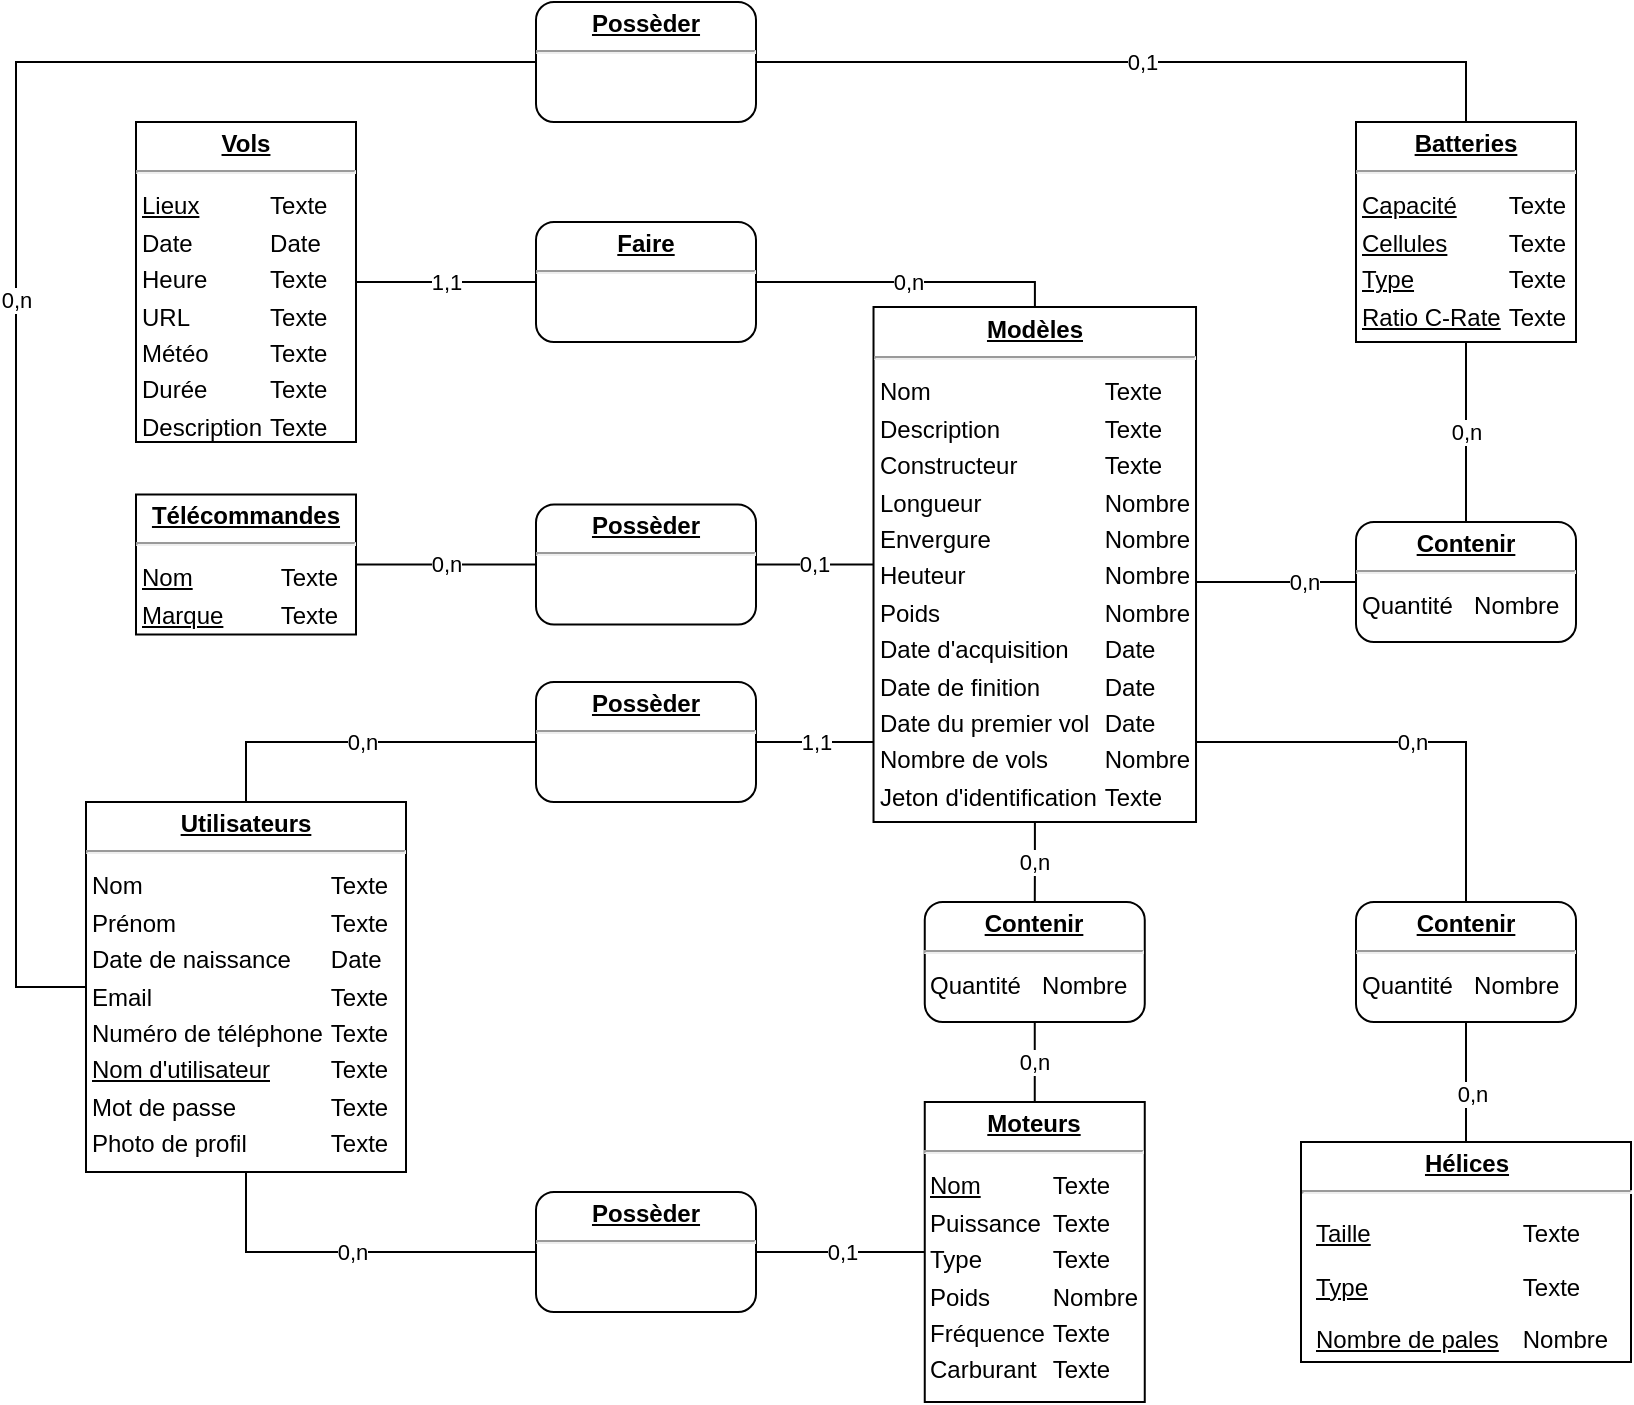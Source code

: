 <mxfile version="21.2.8" type="device">
  <diagram name="Page-1" id="a7904f86-f2b4-8e86-fa97-74104820619b">
    <mxGraphModel dx="1416" dy="818" grid="1" gridSize="10" guides="1" tooltips="1" connect="1" arrows="1" fold="1" page="1" pageScale="1" pageWidth="1100" pageHeight="850" background="none" math="0" shadow="0">
      <root>
        <mxCell id="0" />
        <mxCell id="1" parent="0" />
        <mxCell id="5A6ZggQV1eEJ9xlXQGI3-3" value="1,1" style="edgeStyle=orthogonalEdgeStyle;rounded=0;orthogonalLoop=1;jettySize=auto;html=1;endArrow=none;endFill=0;startArrow=none;" parent="1" source="axMTGC1HUKRHJ2ky_qsz-4" target="XpSMgFAJoRa7n-W6bPn0-5" edge="1">
          <mxGeometry relative="1" as="geometry">
            <mxPoint x="490" y="382.5" as="targetPoint" />
            <Array as="points">
              <mxPoint x="560" y="500" />
            </Array>
          </mxGeometry>
        </mxCell>
        <mxCell id="NibvBx3HhtqYWF9xuC3B-3" value="0,n" style="edgeStyle=orthogonalEdgeStyle;rounded=0;orthogonalLoop=1;jettySize=auto;html=1;endArrow=none;endFill=0;" parent="1" source="24794b860abc3c2d-1" target="NibvBx3HhtqYWF9xuC3B-1" edge="1">
          <mxGeometry relative="1" as="geometry">
            <Array as="points">
              <mxPoint x="60" y="633" />
              <mxPoint x="60" y="170" />
            </Array>
          </mxGeometry>
        </mxCell>
        <mxCell id="24794b860abc3c2d-1" value="&lt;p style=&quot;margin: 0px ; margin-top: 4px ; text-align: center ; text-decoration: underline&quot;&gt;&lt;b&gt;Utilisateurs&lt;/b&gt;&lt;/p&gt;&lt;hr&gt;&lt;p style=&quot;border-color: var(--border-color); margin: 0px 0px 0px 8px;&quot;&gt;&lt;/p&gt;&lt;table align=&quot;left&quot;&gt;&lt;tbody&gt;&lt;tr&gt;&lt;td&gt;Nom&lt;/td&gt;&lt;td&gt;Texte&lt;/td&gt;&lt;/tr&gt;&lt;tr&gt;&lt;td&gt;Prénom&lt;/td&gt;&lt;td&gt;Texte&lt;/td&gt;&lt;/tr&gt;&lt;tr&gt;&lt;td&gt;Date de naissance&lt;/td&gt;&lt;td&gt;Date&lt;/td&gt;&lt;/tr&gt;&lt;tr&gt;&lt;td&gt;Email&lt;/td&gt;&lt;td&gt;Texte&lt;/td&gt;&lt;/tr&gt;&lt;tr&gt;&lt;td&gt;Numéro de téléphone&lt;/td&gt;&lt;td&gt;Texte&lt;/td&gt;&lt;/tr&gt;&lt;tr&gt;&lt;td&gt;&lt;u&gt;Nom d&#39;utilisateur&lt;/u&gt;&lt;/td&gt;&lt;td&gt;Texte&lt;/td&gt;&lt;/tr&gt;&lt;tr&gt;&lt;td&gt;Mot de passe&lt;/td&gt;&lt;td&gt;Texte&lt;/td&gt;&lt;/tr&gt;&lt;tr&gt;&lt;td&gt;Photo de profil&lt;/td&gt;&lt;td&gt;Texte&lt;/td&gt;&lt;/tr&gt;&lt;/tbody&gt;&lt;/table&gt;&lt;p&gt;&lt;/p&gt;&lt;table&gt;&lt;tbody&gt;&lt;/tbody&gt;&lt;/table&gt;" style="verticalAlign=top;align=left;overflow=fill;fontSize=12;fontFamily=Helvetica;html=1;rounded=0;shadow=0;comic=0;labelBackgroundColor=none;strokeWidth=1" parent="1" vertex="1">
          <mxGeometry x="95" y="540" width="160" height="185" as="geometry" />
        </mxCell>
        <mxCell id="5A6ZggQV1eEJ9xlXQGI3-8" value="0,n" style="edgeStyle=orthogonalEdgeStyle;rounded=0;orthogonalLoop=1;jettySize=auto;html=1;endArrow=none;endFill=0;startArrow=none;" parent="1" source="axMTGC1HUKRHJ2ky_qsz-1" target="XpSMgFAJoRa7n-W6bPn0-8" edge="1">
          <mxGeometry relative="1" as="geometry">
            <mxPoint x="575" y="185" as="sourcePoint" />
            <mxPoint x="575" y="90" as="targetPoint" />
          </mxGeometry>
        </mxCell>
        <mxCell id="XpSMgFAJoRa7n-W6bPn0-5" value="&lt;p style=&quot;margin: 0px ; margin-top: 4px ; text-align: center ; text-decoration: underline&quot;&gt;&lt;b&gt;Modèles&lt;/b&gt;&lt;/p&gt;&lt;hr&gt;&lt;p style=&quot;border-color: var(--border-color); margin: 0px 0px 0px 8px;&quot;&gt;&lt;/p&gt;&lt;table align=&quot;left&quot;&gt;&lt;tbody&gt;&lt;tr&gt;&lt;td&gt;Nom&lt;/td&gt;&lt;td&gt;Texte&lt;/td&gt;&lt;/tr&gt;&lt;tr&gt;&lt;td&gt;Description&lt;/td&gt;&lt;td&gt;Texte&lt;/td&gt;&lt;/tr&gt;&lt;tr&gt;&lt;td&gt;Constructeur&lt;/td&gt;&lt;td&gt;Texte&lt;/td&gt;&lt;/tr&gt;&lt;tr&gt;&lt;td&gt;Longueur&lt;/td&gt;&lt;td&gt;Nombre&lt;/td&gt;&lt;/tr&gt;&lt;tr&gt;&lt;td&gt;Envergure&lt;/td&gt;&lt;td&gt;Nombre&lt;/td&gt;&lt;/tr&gt;&lt;tr&gt;&lt;td&gt;Heuteur&lt;/td&gt;&lt;td&gt;Nombre&lt;/td&gt;&lt;/tr&gt;&lt;tr&gt;&lt;td&gt;Poids&lt;/td&gt;&lt;td&gt;Nombre&lt;br&gt;&lt;/td&gt;&lt;/tr&gt;&lt;tr&gt;&lt;td&gt;Date d&#39;acquisition&lt;/td&gt;&lt;td&gt;Date&lt;/td&gt;&lt;/tr&gt;&lt;tr&gt;&lt;td&gt;Date de finition&lt;/td&gt;&lt;td&gt;Date&lt;/td&gt;&lt;/tr&gt;&lt;tr&gt;&lt;td&gt;Date du premier vol&lt;/td&gt;&lt;td&gt;Date&lt;/td&gt;&lt;/tr&gt;&lt;tr&gt;&lt;td&gt;Nombre de vols&lt;/td&gt;&lt;td&gt;Nombre&lt;/td&gt;&lt;/tr&gt;&lt;tr&gt;&lt;td&gt;Jeton d&#39;identification&lt;/td&gt;&lt;td&gt;Texte&lt;/td&gt;&lt;/tr&gt;&lt;/tbody&gt;&lt;/table&gt;&lt;p&gt;&lt;/p&gt;&lt;table&gt;&lt;tbody&gt;&lt;/tbody&gt;&lt;/table&gt;" style="verticalAlign=top;align=left;overflow=fill;fontSize=12;fontFamily=Helvetica;html=1;rounded=0;shadow=0;comic=0;labelBackgroundColor=none;strokeWidth=1" parent="1" vertex="1">
          <mxGeometry x="488.76" y="292.5" width="161.25" height="257.5" as="geometry" />
        </mxCell>
        <mxCell id="XpSMgFAJoRa7n-W6bPn0-6" value="&lt;p style=&quot;margin: 0px ; margin-top: 4px ; text-align: center ; text-decoration: underline&quot;&gt;&lt;b&gt;Moteurs&lt;/b&gt;&lt;/p&gt;&lt;hr&gt;&lt;p style=&quot;border-color: var(--border-color); margin: 0px 0px 0px 8px;&quot;&gt;&lt;/p&gt;&lt;table align=&quot;left&quot;&gt;&lt;tbody&gt;&lt;tr&gt;&lt;td&gt;&lt;u&gt;Nom&lt;/u&gt;&lt;/td&gt;&lt;td&gt;Texte&lt;/td&gt;&lt;/tr&gt;&lt;tr&gt;&lt;td&gt;Puissance&lt;/td&gt;&lt;td&gt;Texte&lt;/td&gt;&lt;/tr&gt;&lt;tr&gt;&lt;td&gt;Type&lt;/td&gt;&lt;td&gt;Texte&lt;/td&gt;&lt;/tr&gt;&lt;tr&gt;&lt;td&gt;Poids&lt;/td&gt;&lt;td&gt;Nombre&lt;/td&gt;&lt;/tr&gt;&lt;tr&gt;&lt;td&gt;Fréquence&lt;/td&gt;&lt;td&gt;Texte&lt;/td&gt;&lt;/tr&gt;&lt;tr&gt;&lt;td&gt;Carburant&lt;/td&gt;&lt;td&gt;Texte&lt;/td&gt;&lt;/tr&gt;&lt;/tbody&gt;&lt;/table&gt;&lt;p&gt;&lt;/p&gt;&lt;table&gt;&lt;tbody&gt;&lt;/tbody&gt;&lt;/table&gt;" style="verticalAlign=top;align=left;overflow=fill;fontSize=12;fontFamily=Helvetica;html=1;rounded=0;shadow=0;comic=0;labelBackgroundColor=none;strokeWidth=1" parent="1" vertex="1">
          <mxGeometry x="514.38" y="690" width="110" height="150" as="geometry" />
        </mxCell>
        <mxCell id="XpSMgFAJoRa7n-W6bPn0-7" value="&lt;p style=&quot;margin: 0px ; margin-top: 4px ; text-align: center ; text-decoration: underline&quot;&gt;&lt;b&gt;Hélices&lt;/b&gt;&lt;/p&gt;&lt;hr&gt;&lt;p style=&quot;border-color: var(--border-color); margin: 0px 0px 0px 8px;&quot;&gt;&lt;/p&gt;&lt;table cellpadding=&quot;5&quot; align=&quot;left&quot;&gt;&lt;tbody&gt;&lt;tr&gt;&lt;td&gt;&lt;u&gt;Taille&lt;/u&gt;&lt;/td&gt;&lt;td&gt;Texte&lt;/td&gt;&lt;/tr&gt;&lt;tr&gt;&lt;td&gt;&lt;u&gt;Type&lt;/u&gt;&lt;/td&gt;&lt;td&gt;Texte&lt;/td&gt;&lt;/tr&gt;&lt;tr&gt;&lt;td&gt;&lt;u&gt;Nombre de pales&lt;/u&gt;&lt;/td&gt;&lt;td&gt;Nombre&lt;/td&gt;&lt;/tr&gt;&lt;/tbody&gt;&lt;/table&gt;&lt;p&gt;&lt;/p&gt;&lt;table&gt;&lt;tbody&gt;&lt;/tbody&gt;&lt;/table&gt;" style="verticalAlign=top;align=left;overflow=fill;fontSize=12;fontFamily=Helvetica;html=1;rounded=0;shadow=0;comic=0;labelBackgroundColor=none;strokeWidth=1" parent="1" vertex="1">
          <mxGeometry x="702.5" y="710" width="165" height="110" as="geometry" />
        </mxCell>
        <mxCell id="NibvBx3HhtqYWF9xuC3B-2" value="0,1" style="edgeStyle=orthogonalEdgeStyle;rounded=0;orthogonalLoop=1;jettySize=auto;html=1;endArrow=none;endFill=0;" parent="1" source="XpSMgFAJoRa7n-W6bPn0-8" target="NibvBx3HhtqYWF9xuC3B-1" edge="1">
          <mxGeometry relative="1" as="geometry">
            <Array as="points">
              <mxPoint x="785" y="170" />
            </Array>
          </mxGeometry>
        </mxCell>
        <mxCell id="XpSMgFAJoRa7n-W6bPn0-8" value="&lt;p style=&quot;margin: 0px ; margin-top: 4px ; text-align: center ; text-decoration: underline&quot;&gt;&lt;b&gt;Batteries&lt;/b&gt;&lt;/p&gt;&lt;hr&gt;&lt;p style=&quot;border-color: var(--border-color); margin: 0px 0px 0px 8px;&quot;&gt;&lt;/p&gt;&lt;table align=&quot;left&quot;&gt;&lt;tbody&gt;&lt;tr&gt;&lt;td&gt;&lt;u&gt;Capacité&lt;/u&gt;&lt;/td&gt;&lt;td&gt;Texte&lt;/td&gt;&lt;/tr&gt;&lt;tr&gt;&lt;td&gt;&lt;u&gt;Cellules&lt;/u&gt;&lt;/td&gt;&lt;td&gt;Texte&lt;/td&gt;&lt;/tr&gt;&lt;tr&gt;&lt;td&gt;&lt;u&gt;Type&lt;/u&gt;&lt;/td&gt;&lt;td&gt;Texte&lt;/td&gt;&lt;/tr&gt;&lt;tr&gt;&lt;td&gt;&lt;u&gt;Ratio C-Rate&lt;/u&gt;&lt;/td&gt;&lt;td&gt;Texte&lt;/td&gt;&lt;/tr&gt;&lt;/tbody&gt;&lt;/table&gt;&lt;p&gt;&lt;/p&gt;&lt;table&gt;&lt;tbody&gt;&lt;/tbody&gt;&lt;/table&gt;" style="verticalAlign=top;align=left;overflow=fill;fontSize=12;fontFamily=Helvetica;html=1;rounded=0;shadow=0;comic=0;labelBackgroundColor=none;strokeWidth=1" parent="1" vertex="1">
          <mxGeometry x="730" y="200" width="110" height="110" as="geometry" />
        </mxCell>
        <mxCell id="axMTGC1HUKRHJ2ky_qsz-3" value="0,n" style="edgeStyle=orthogonalEdgeStyle;rounded=0;orthogonalLoop=1;jettySize=auto;html=1;endArrow=none;endFill=0;" parent="1" source="XpSMgFAJoRa7n-W6bPn0-5" target="axMTGC1HUKRHJ2ky_qsz-1" edge="1">
          <mxGeometry x="0.349" relative="1" as="geometry">
            <mxPoint x="560" y="310" as="sourcePoint" />
            <mxPoint x="560" y="140" as="targetPoint" />
            <Array as="points">
              <mxPoint x="690" y="430" />
              <mxPoint x="690" y="430" />
            </Array>
            <mxPoint as="offset" />
          </mxGeometry>
        </mxCell>
        <mxCell id="axMTGC1HUKRHJ2ky_qsz-1" value="&lt;p style=&quot;margin: 0px ; margin-top: 4px ; text-align: center ; text-decoration: underline&quot;&gt;&lt;b&gt;Contenir&lt;/b&gt;&lt;/p&gt;&lt;hr&gt;&lt;p style=&quot;border-color: var(--border-color); margin: 0px 0px 0px 8px;&quot;&gt;&lt;/p&gt;&lt;table&gt;&lt;tbody&gt;&lt;tr&gt;&lt;td&gt;Quantité&amp;nbsp;&amp;nbsp;&lt;/td&gt;&lt;td style=&quot;&quot;&gt;Nombre&lt;/td&gt;&lt;/tr&gt;&lt;/tbody&gt;&lt;/table&gt;&lt;p&gt;&lt;/p&gt;&lt;table&gt;&lt;tbody&gt;&lt;/tbody&gt;&lt;/table&gt;" style="verticalAlign=top;align=left;overflow=fill;fontSize=12;fontFamily=Helvetica;html=1;rounded=1;shadow=0;comic=0;labelBackgroundColor=none;strokeWidth=1" parent="1" vertex="1">
          <mxGeometry x="730" y="400" width="110" height="60" as="geometry" />
        </mxCell>
        <mxCell id="axMTGC1HUKRHJ2ky_qsz-5" value="0,n" style="edgeStyle=orthogonalEdgeStyle;rounded=0;orthogonalLoop=1;jettySize=auto;html=1;endArrow=none;endFill=0;" parent="1" source="24794b860abc3c2d-1" target="axMTGC1HUKRHJ2ky_qsz-4" edge="1">
          <mxGeometry relative="1" as="geometry">
            <mxPoint x="295" y="392.5" as="targetPoint" />
            <mxPoint x="80" y="392.5" as="sourcePoint" />
            <Array as="points">
              <mxPoint x="175" y="510" />
            </Array>
          </mxGeometry>
        </mxCell>
        <mxCell id="axMTGC1HUKRHJ2ky_qsz-4" value="&lt;p style=&quot;margin: 0px ; margin-top: 4px ; text-align: center ; text-decoration: underline&quot;&gt;&lt;b&gt;Possèder&lt;/b&gt;&lt;/p&gt;&lt;hr&gt;&lt;p style=&quot;border-color: var(--border-color); margin: 0px 0px 0px 8px;&quot;&gt;&lt;/p&gt;&lt;table&gt;&lt;tbody&gt;&lt;/tbody&gt;&lt;/table&gt;&lt;p&gt;&lt;/p&gt;&lt;table&gt;&lt;tbody&gt;&lt;/tbody&gt;&lt;/table&gt;" style="verticalAlign=top;align=left;overflow=fill;fontSize=12;fontFamily=Helvetica;html=1;rounded=1;shadow=0;comic=0;labelBackgroundColor=none;strokeWidth=1" parent="1" vertex="1">
          <mxGeometry x="320" y="480" width="110" height="60" as="geometry" />
        </mxCell>
        <mxCell id="axMTGC1HUKRHJ2ky_qsz-8" value="&lt;p style=&quot;margin: 0px ; margin-top: 4px ; text-align: center ; text-decoration: underline&quot;&gt;&lt;b&gt;Contenir&lt;/b&gt;&lt;/p&gt;&lt;hr&gt;&lt;p style=&quot;border-color: var(--border-color); margin: 0px 0px 0px 8px;&quot;&gt;&lt;/p&gt;&lt;table&gt;&lt;tbody&gt;&lt;tr&gt;&lt;td&gt;Quantité&amp;nbsp;&amp;nbsp;&lt;/td&gt;&lt;td style=&quot;&quot;&gt;Nombre&lt;/td&gt;&lt;/tr&gt;&lt;/tbody&gt;&lt;/table&gt;&lt;p&gt;&lt;/p&gt;&lt;table&gt;&lt;tbody&gt;&lt;/tbody&gt;&lt;/table&gt;" style="verticalAlign=top;align=left;overflow=fill;fontSize=12;fontFamily=Helvetica;html=1;rounded=1;shadow=0;comic=0;labelBackgroundColor=none;strokeWidth=1" parent="1" vertex="1">
          <mxGeometry x="730" y="590" width="110" height="60" as="geometry" />
        </mxCell>
        <mxCell id="HQcUIfo37O0oxwF54_2W-7" value="&lt;p style=&quot;margin: 0px ; margin-top: 4px ; text-align: center ; text-decoration: underline&quot;&gt;&lt;b&gt;Possèder&lt;/b&gt;&lt;/p&gt;&lt;hr&gt;&lt;p style=&quot;border-color: var(--border-color); margin: 0px 0px 0px 8px;&quot;&gt;&lt;/p&gt;&lt;table&gt;&lt;tbody&gt;&lt;/tbody&gt;&lt;/table&gt;&lt;p&gt;&lt;/p&gt;&lt;table&gt;&lt;tbody&gt;&lt;/tbody&gt;&lt;/table&gt;" style="verticalAlign=top;align=left;overflow=fill;fontSize=12;fontFamily=Helvetica;html=1;rounded=1;shadow=0;comic=0;labelBackgroundColor=none;strokeWidth=1" parent="1" vertex="1">
          <mxGeometry x="320" y="735" width="110" height="60" as="geometry" />
        </mxCell>
        <mxCell id="HQcUIfo37O0oxwF54_2W-8" value="0,n" style="edgeStyle=orthogonalEdgeStyle;rounded=0;orthogonalLoop=1;jettySize=auto;html=1;endArrow=none;endFill=0;" parent="1" source="24794b860abc3c2d-1" target="HQcUIfo37O0oxwF54_2W-7" edge="1">
          <mxGeometry relative="1" as="geometry">
            <mxPoint x="150" y="402.5" as="targetPoint" />
            <mxPoint x="110" y="402.5" as="sourcePoint" />
            <Array as="points">
              <mxPoint x="175" y="765" />
            </Array>
          </mxGeometry>
        </mxCell>
        <mxCell id="HQcUIfo37O0oxwF54_2W-9" value="0,1" style="edgeStyle=orthogonalEdgeStyle;rounded=0;orthogonalLoop=1;jettySize=auto;html=1;endArrow=none;endFill=0;" parent="1" source="HQcUIfo37O0oxwF54_2W-7" target="XpSMgFAJoRa7n-W6bPn0-6" edge="1">
          <mxGeometry x="0.007" relative="1" as="geometry">
            <mxPoint x="330" y="700" as="targetPoint" />
            <mxPoint x="240.034" y="485" as="sourcePoint" />
            <Array as="points" />
            <mxPoint as="offset" />
          </mxGeometry>
        </mxCell>
        <mxCell id="HQcUIfo37O0oxwF54_2W-10" value="0,n" style="edgeStyle=orthogonalEdgeStyle;rounded=0;orthogonalLoop=1;jettySize=auto;html=1;endArrow=none;endFill=0;startArrow=none;" parent="1" source="axMTGC1HUKRHJ2ky_qsz-8" target="XpSMgFAJoRa7n-W6bPn0-7" edge="1">
          <mxGeometry x="0.143" y="3" relative="1" as="geometry">
            <mxPoint x="570" y="590" as="sourcePoint" />
            <mxPoint x="570" y="630" as="targetPoint" />
            <Array as="points" />
            <mxPoint y="1" as="offset" />
          </mxGeometry>
        </mxCell>
        <mxCell id="HQcUIfo37O0oxwF54_2W-11" value="0,n" style="edgeStyle=orthogonalEdgeStyle;rounded=0;orthogonalLoop=1;jettySize=auto;html=1;endArrow=none;endFill=0;startArrow=none;" parent="1" source="Mt1Cuinv3ShHjs9L63Kl-1" target="XpSMgFAJoRa7n-W6bPn0-6" edge="1">
          <mxGeometry relative="1" as="geometry">
            <mxPoint x="815" y="482.486" as="sourcePoint" />
            <mxPoint x="967.486" y="440" as="targetPoint" />
            <Array as="points" />
          </mxGeometry>
        </mxCell>
        <mxCell id="Mt1Cuinv3ShHjs9L63Kl-1" value="&lt;p style=&quot;margin: 0px ; margin-top: 4px ; text-align: center ; text-decoration: underline&quot;&gt;&lt;b&gt;Contenir&lt;/b&gt;&lt;/p&gt;&lt;hr&gt;&lt;p style=&quot;border-color: var(--border-color); margin: 0px 0px 0px 8px;&quot;&gt;&lt;/p&gt;&lt;table&gt;&lt;tbody&gt;&lt;tr&gt;&lt;td&gt;Quantité&amp;nbsp;&amp;nbsp;&lt;/td&gt;&lt;td style=&quot;&quot;&gt;Nombre&lt;/td&gt;&lt;/tr&gt;&lt;/tbody&gt;&lt;/table&gt;&lt;p&gt;&lt;/p&gt;&lt;table&gt;&lt;tbody&gt;&lt;/tbody&gt;&lt;/table&gt;" style="verticalAlign=top;align=left;overflow=fill;fontSize=12;fontFamily=Helvetica;html=1;rounded=1;shadow=0;comic=0;labelBackgroundColor=none;strokeWidth=1" parent="1" vertex="1">
          <mxGeometry x="514.38" y="590" width="110" height="60" as="geometry" />
        </mxCell>
        <mxCell id="Mt1Cuinv3ShHjs9L63Kl-2" value="0,n" style="edgeStyle=orthogonalEdgeStyle;rounded=0;orthogonalLoop=1;jettySize=auto;html=1;endArrow=none;endFill=0;" parent="1" source="XpSMgFAJoRa7n-W6bPn0-5" target="axMTGC1HUKRHJ2ky_qsz-8" edge="1">
          <mxGeometry relative="1" as="geometry">
            <mxPoint x="622.5" y="392.5" as="sourcePoint" />
            <mxPoint x="680" y="392.5" as="targetPoint" />
            <Array as="points">
              <mxPoint x="785" y="510" />
            </Array>
          </mxGeometry>
        </mxCell>
        <mxCell id="Mt1Cuinv3ShHjs9L63Kl-3" value="0,n" style="edgeStyle=orthogonalEdgeStyle;rounded=0;orthogonalLoop=1;jettySize=auto;html=1;endArrow=none;endFill=0;" parent="1" source="XpSMgFAJoRa7n-W6bPn0-5" target="Mt1Cuinv3ShHjs9L63Kl-1" edge="1">
          <mxGeometry relative="1" as="geometry">
            <mxPoint x="632.5" y="402.5" as="sourcePoint" />
            <mxPoint x="690" y="402.5" as="targetPoint" />
          </mxGeometry>
        </mxCell>
        <mxCell id="xhiYtY60CGPdPEiBZgwQ-1" value="&lt;p style=&quot;margin: 0px ; margin-top: 4px ; text-align: center ; text-decoration: underline&quot;&gt;&lt;b&gt;Télécommandes&lt;/b&gt;&lt;/p&gt;&lt;hr&gt;&lt;p style=&quot;border-color: var(--border-color); margin: 0px 0px 0px 8px;&quot;&gt;&lt;/p&gt;&lt;table align=&quot;left&quot;&gt;&lt;tbody&gt;&lt;tr&gt;&lt;td&gt;&lt;u&gt;Nom&lt;/u&gt;&amp;nbsp; &amp;nbsp; &amp;nbsp; &amp;nbsp; &amp;nbsp; &amp;nbsp;&amp;nbsp;&lt;/td&gt;&lt;td&gt;Texte&lt;/td&gt;&lt;/tr&gt;&lt;tr&gt;&lt;td&gt;&lt;u&gt;Marque&lt;/u&gt;&lt;/td&gt;&lt;td&gt;Texte&lt;/td&gt;&lt;/tr&gt;&lt;/tbody&gt;&lt;/table&gt;&lt;p&gt;&lt;/p&gt;&lt;table&gt;&lt;tbody&gt;&lt;/tbody&gt;&lt;/table&gt;" style="verticalAlign=top;align=left;overflow=fill;fontSize=12;fontFamily=Helvetica;html=1;rounded=0;shadow=0;comic=0;labelBackgroundColor=none;strokeWidth=1" parent="1" vertex="1">
          <mxGeometry x="120" y="386.25" width="110" height="70" as="geometry" />
        </mxCell>
        <mxCell id="xhiYtY60CGPdPEiBZgwQ-4" value="0,n" style="edgeStyle=orthogonalEdgeStyle;rounded=0;orthogonalLoop=1;jettySize=auto;html=1;endArrow=none;endFill=0;" parent="1" source="xhiYtY60CGPdPEiBZgwQ-5" target="xhiYtY60CGPdPEiBZgwQ-1" edge="1">
          <mxGeometry x="0.005" relative="1" as="geometry">
            <mxPoint x="10" y="300" as="sourcePoint" />
            <mxPoint x="360" y="270" as="targetPoint" />
            <mxPoint as="offset" />
            <Array as="points">
              <mxPoint x="180" y="420" />
            </Array>
          </mxGeometry>
        </mxCell>
        <mxCell id="xhiYtY60CGPdPEiBZgwQ-5" value="&lt;p style=&quot;margin: 0px ; margin-top: 4px ; text-align: center ; text-decoration: underline&quot;&gt;&lt;b&gt;Possèder&lt;/b&gt;&lt;/p&gt;&lt;hr&gt;&lt;p style=&quot;border-color: var(--border-color); margin: 0px 0px 0px 8px;&quot;&gt;&lt;/p&gt;&lt;table&gt;&lt;tbody&gt;&lt;/tbody&gt;&lt;/table&gt;&lt;p&gt;&lt;/p&gt;&lt;table&gt;&lt;tbody&gt;&lt;/tbody&gt;&lt;/table&gt;" style="verticalAlign=top;align=left;overflow=fill;fontSize=12;fontFamily=Helvetica;html=1;rounded=1;shadow=0;comic=0;labelBackgroundColor=none;strokeWidth=1" parent="1" vertex="1">
          <mxGeometry x="320" y="391.25" width="110" height="60" as="geometry" />
        </mxCell>
        <mxCell id="xhiYtY60CGPdPEiBZgwQ-6" value="0,1" style="edgeStyle=orthogonalEdgeStyle;rounded=0;orthogonalLoop=1;jettySize=auto;html=1;endArrow=none;endFill=0;" parent="1" source="XpSMgFAJoRa7n-W6bPn0-5" target="xhiYtY60CGPdPEiBZgwQ-5" edge="1">
          <mxGeometry x="0.009" relative="1" as="geometry">
            <mxPoint x="395" y="372.5" as="sourcePoint" />
            <mxPoint x="395" y="270" as="targetPoint" />
            <mxPoint as="offset" />
          </mxGeometry>
        </mxCell>
        <mxCell id="ACOUQgNR_SJxFl83p3Lx-1" value="&lt;p style=&quot;margin: 0px ; margin-top: 4px ; text-align: center ; text-decoration: underline&quot;&gt;&lt;b&gt;Vols&lt;/b&gt;&lt;/p&gt;&lt;hr&gt;&lt;p style=&quot;border-color: var(--border-color); margin: 0px 0px 0px 8px;&quot;&gt;&lt;/p&gt;&lt;table align=&quot;left&quot;&gt;&lt;tbody&gt;&lt;tr&gt;&lt;td&gt;&lt;u&gt;Lieux&lt;/u&gt;&lt;/td&gt;&lt;td&gt;Texte&lt;/td&gt;&lt;/tr&gt;&lt;tr&gt;&lt;td&gt;Date&lt;/td&gt;&lt;td&gt;Date&lt;/td&gt;&lt;/tr&gt;&lt;tr&gt;&lt;td&gt;Heure&lt;/td&gt;&lt;td&gt;Texte&lt;/td&gt;&lt;/tr&gt;&lt;tr&gt;&lt;td&gt;URL&lt;/td&gt;&lt;td&gt;Texte&lt;/td&gt;&lt;/tr&gt;&lt;tr&gt;&lt;td&gt;Météo&lt;/td&gt;&lt;td&gt;Texte&lt;/td&gt;&lt;/tr&gt;&lt;tr&gt;&lt;td&gt;Durée&lt;/td&gt;&lt;td&gt;Texte&lt;/td&gt;&lt;/tr&gt;&lt;tr&gt;&lt;td&gt;Description&lt;/td&gt;&lt;td&gt;Texte&lt;/td&gt;&lt;/tr&gt;&lt;/tbody&gt;&lt;/table&gt;&lt;p&gt;&lt;/p&gt;&lt;table&gt;&lt;tbody&gt;&lt;/tbody&gt;&lt;/table&gt;" style="verticalAlign=top;align=left;overflow=fill;fontSize=12;fontFamily=Helvetica;html=1;rounded=0;shadow=0;comic=0;labelBackgroundColor=none;strokeWidth=1" parent="1" vertex="1">
          <mxGeometry x="120" y="200" width="110" height="160" as="geometry" />
        </mxCell>
        <mxCell id="ACOUQgNR_SJxFl83p3Lx-2" value="&lt;p style=&quot;margin: 0px ; margin-top: 4px ; text-align: center ; text-decoration: underline&quot;&gt;&lt;b&gt;Faire&lt;/b&gt;&lt;/p&gt;&lt;hr&gt;&lt;p style=&quot;border-color: var(--border-color); margin: 0px 0px 0px 8px;&quot;&gt;&lt;/p&gt;&lt;table&gt;&lt;tbody&gt;&lt;/tbody&gt;&lt;/table&gt;&lt;p&gt;&lt;/p&gt;&lt;table&gt;&lt;tbody&gt;&lt;/tbody&gt;&lt;/table&gt;" style="verticalAlign=top;align=left;overflow=fill;fontSize=12;fontFamily=Helvetica;html=1;rounded=1;shadow=0;comic=0;labelBackgroundColor=none;strokeWidth=1" parent="1" vertex="1">
          <mxGeometry x="320" y="250" width="110" height="60" as="geometry" />
        </mxCell>
        <mxCell id="ACOUQgNR_SJxFl83p3Lx-3" value="0,n" style="edgeStyle=orthogonalEdgeStyle;rounded=0;orthogonalLoop=1;jettySize=auto;html=1;endArrow=none;endFill=0;" parent="1" source="XpSMgFAJoRa7n-W6bPn0-5" target="ACOUQgNR_SJxFl83p3Lx-2" edge="1">
          <mxGeometry relative="1" as="geometry">
            <mxPoint x="579.5" y="312.5" as="sourcePoint" />
            <mxPoint x="585" y="140" as="targetPoint" />
            <Array as="points">
              <mxPoint x="570" y="280" />
            </Array>
          </mxGeometry>
        </mxCell>
        <mxCell id="ACOUQgNR_SJxFl83p3Lx-4" value="1,1" style="edgeStyle=orthogonalEdgeStyle;rounded=0;orthogonalLoop=1;jettySize=auto;html=1;endArrow=none;endFill=0;" parent="1" source="ACOUQgNR_SJxFl83p3Lx-2" target="ACOUQgNR_SJxFl83p3Lx-1" edge="1">
          <mxGeometry relative="1" as="geometry">
            <mxPoint x="579.5" y="312.5" as="sourcePoint" />
            <mxPoint x="443.8" y="250" as="targetPoint" />
          </mxGeometry>
        </mxCell>
        <mxCell id="NibvBx3HhtqYWF9xuC3B-1" value="&lt;p style=&quot;margin: 0px ; margin-top: 4px ; text-align: center ; text-decoration: underline&quot;&gt;&lt;b&gt;Possèder&lt;/b&gt;&lt;/p&gt;&lt;hr&gt;&lt;p style=&quot;border-color: var(--border-color); margin: 0px 0px 0px 8px;&quot;&gt;&lt;/p&gt;&lt;table&gt;&lt;tbody&gt;&lt;/tbody&gt;&lt;/table&gt;&lt;p&gt;&lt;/p&gt;&lt;table&gt;&lt;tbody&gt;&lt;/tbody&gt;&lt;/table&gt;" style="verticalAlign=top;align=left;overflow=fill;fontSize=12;fontFamily=Helvetica;html=1;rounded=1;shadow=0;comic=0;labelBackgroundColor=none;strokeWidth=1" parent="1" vertex="1">
          <mxGeometry x="320" y="140" width="110" height="60" as="geometry" />
        </mxCell>
      </root>
    </mxGraphModel>
  </diagram>
</mxfile>
